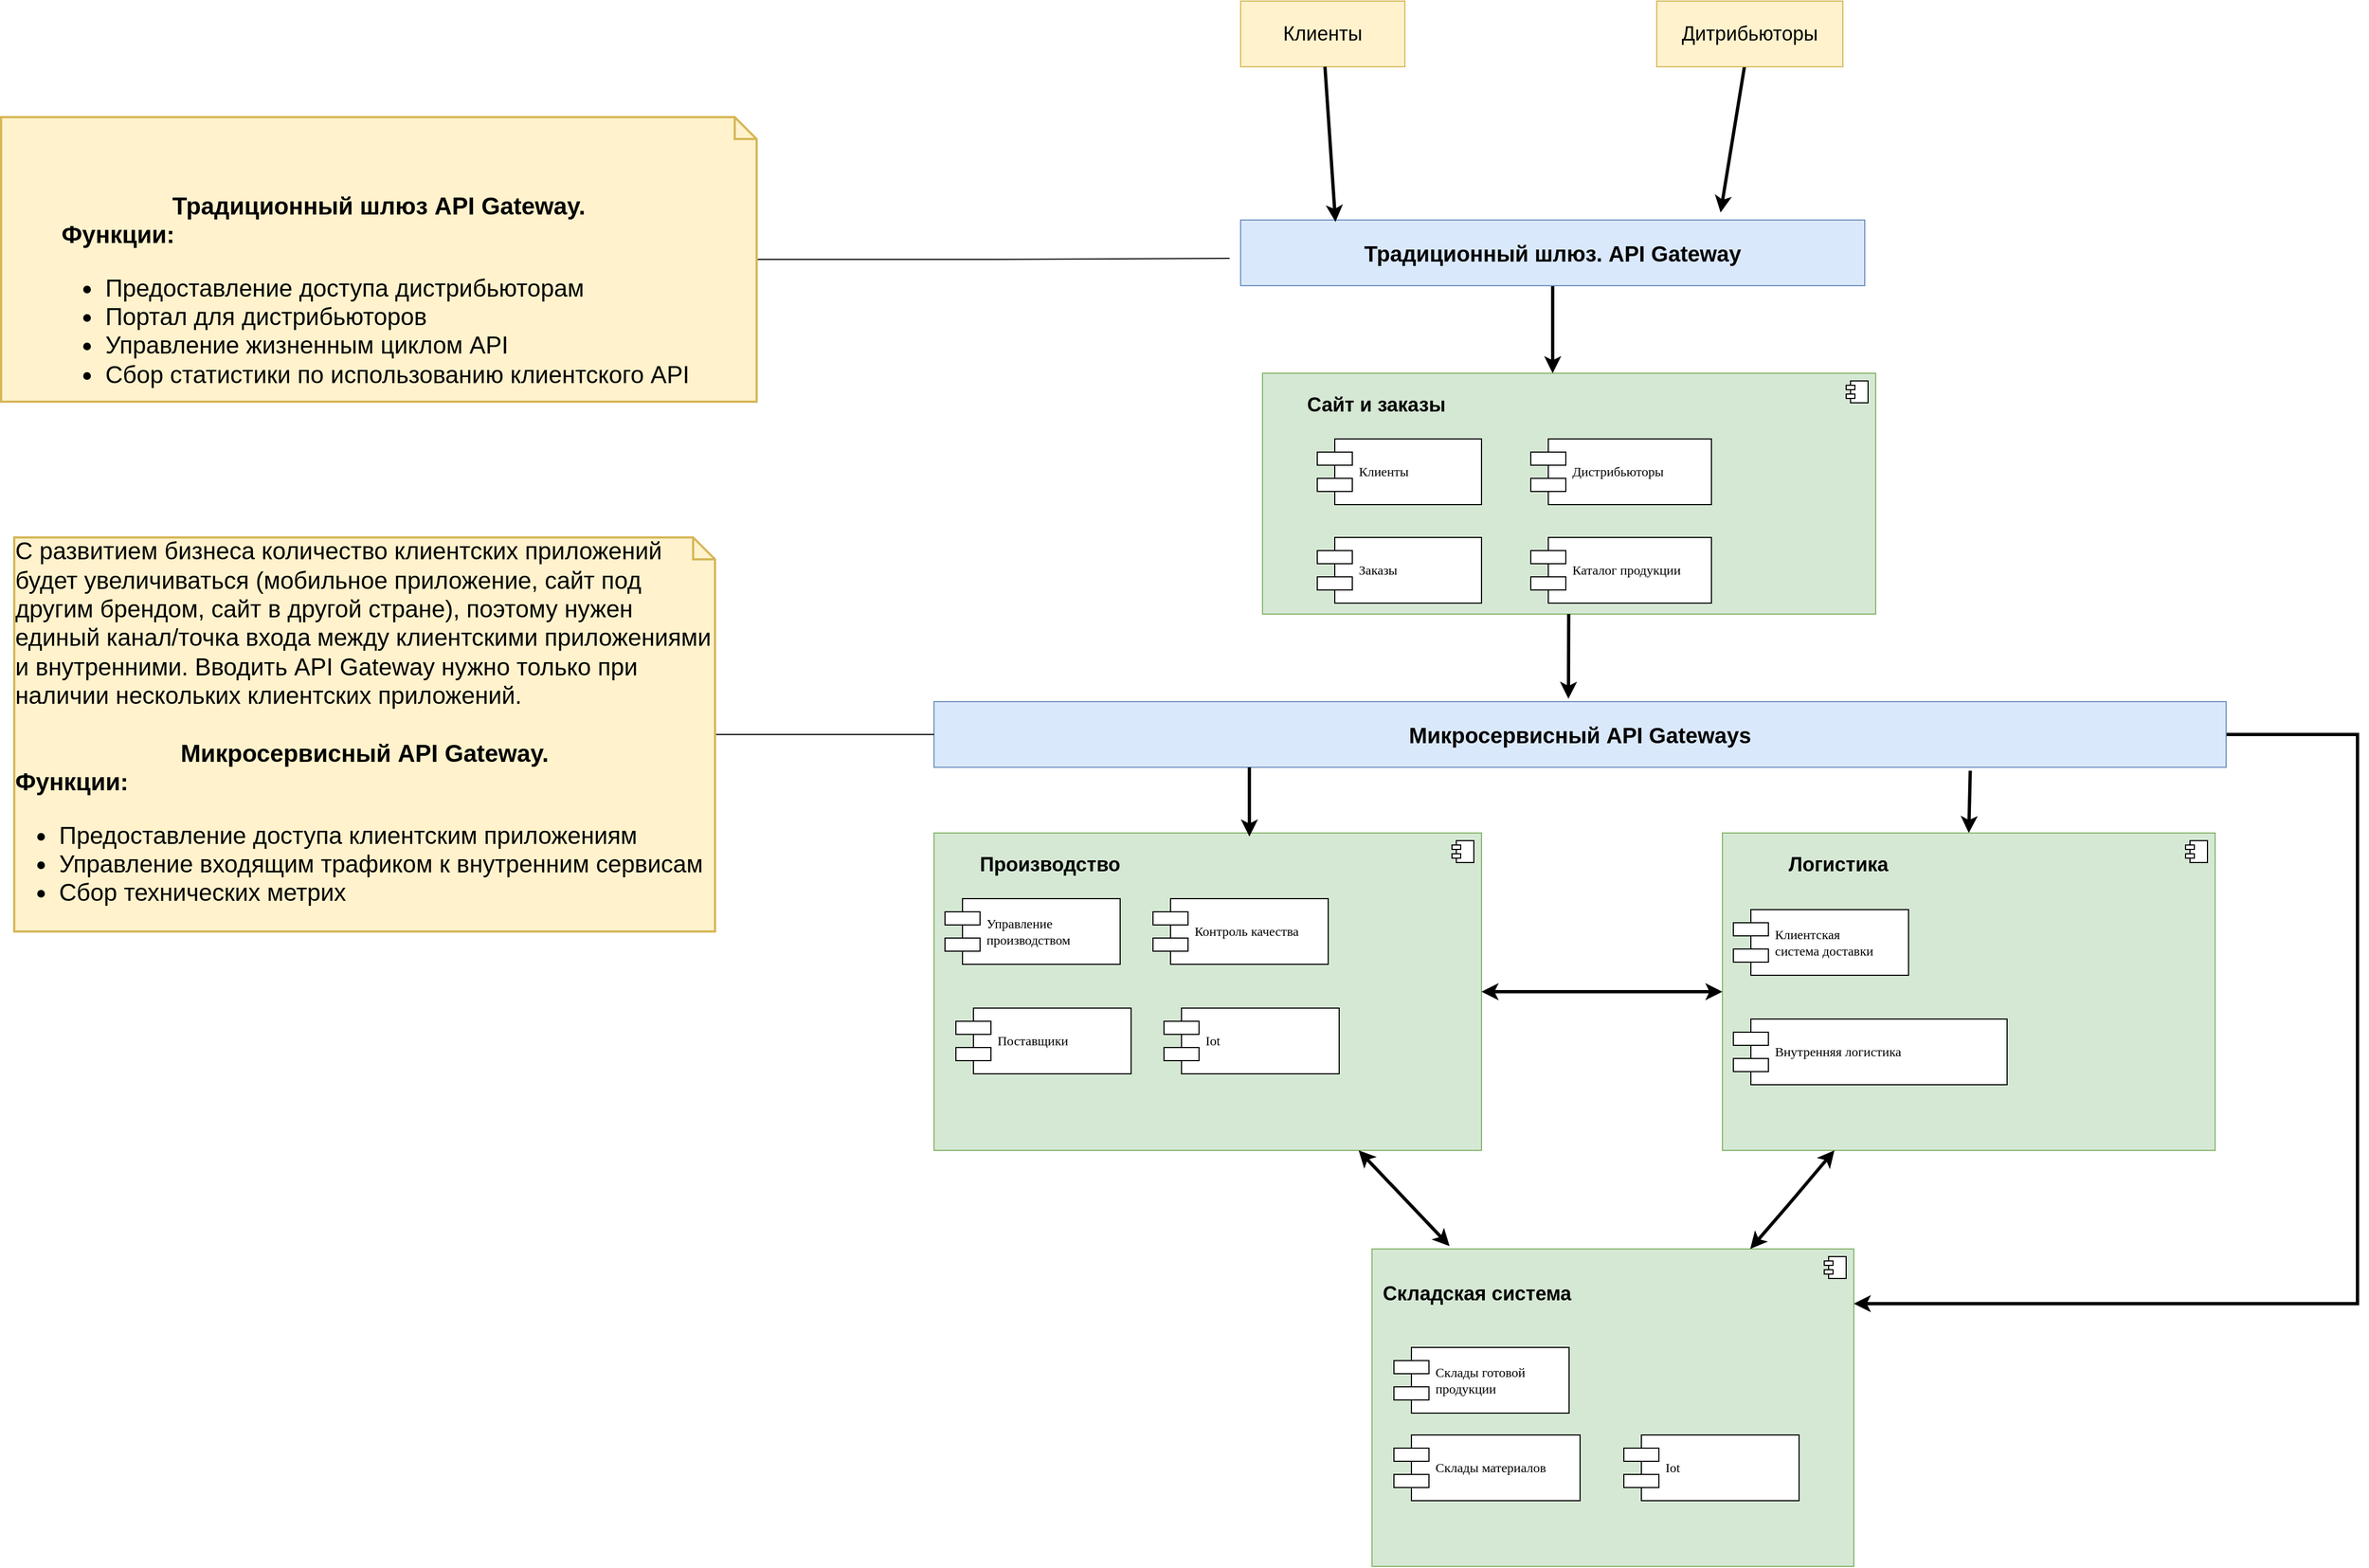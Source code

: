 <mxfile version="22.1.4" type="github">
  <diagram name="Page-1" id="5f0bae14-7c28-e335-631c-24af17079c00">
    <mxGraphModel dx="3149" dy="1964" grid="1" gridSize="10" guides="1" tooltips="1" connect="1" arrows="1" fold="1" page="1" pageScale="1" pageWidth="1100" pageHeight="850" background="none" math="0" shadow="0">
      <root>
        <mxCell id="0" />
        <mxCell id="1" parent="0" />
        <mxCell id="rUWtXKaS8bk8jJ0bzjvu-16" value="" style="group" vertex="1" connectable="0" parent="1">
          <mxGeometry x="260" y="160" width="560" height="220" as="geometry" />
        </mxCell>
        <mxCell id="rUWtXKaS8bk8jJ0bzjvu-2" value="&lt;div style=&quot;font-size: 14px;&quot;&gt;&lt;div style=&quot;border-color: var(--border-color);&quot;&gt;&lt;br&gt;&lt;/div&gt;&lt;/div&gt;" style="html=1;dropTarget=0;whiteSpace=wrap;fillColor=#d5e8d4;strokeColor=#82b366;align=left;" vertex="1" parent="rUWtXKaS8bk8jJ0bzjvu-16">
          <mxGeometry width="560" height="220" as="geometry" />
        </mxCell>
        <mxCell id="rUWtXKaS8bk8jJ0bzjvu-3" value="" style="shape=module;jettyWidth=8;jettyHeight=4;" vertex="1" parent="rUWtXKaS8bk8jJ0bzjvu-2">
          <mxGeometry x="1" width="20" height="20" relative="1" as="geometry">
            <mxPoint x="-27" y="7" as="offset" />
          </mxGeometry>
        </mxCell>
        <mxCell id="rUWtXKaS8bk8jJ0bzjvu-14" value="&lt;font style=&quot;font-size: 18px;&quot;&gt;&lt;b&gt;Сайт и заказы&lt;/b&gt;&lt;/font&gt;" style="text;html=1;strokeColor=none;fillColor=none;align=center;verticalAlign=middle;whiteSpace=wrap;rounded=0;" vertex="1" parent="rUWtXKaS8bk8jJ0bzjvu-16">
          <mxGeometry x="7.89" y="9.57" width="192.11" height="38.26" as="geometry" />
        </mxCell>
        <mxCell id="rUWtXKaS8bk8jJ0bzjvu-20" value="Клиенты" style="shape=component;align=left;spacingLeft=36;rounded=0;shadow=0;comic=0;labelBackgroundColor=none;strokeWidth=1;fontFamily=Verdana;fontSize=12;html=1;" vertex="1" parent="rUWtXKaS8bk8jJ0bzjvu-16">
          <mxGeometry x="50" y="60" width="150" height="60" as="geometry" />
        </mxCell>
        <mxCell id="rUWtXKaS8bk8jJ0bzjvu-22" value="Заказы" style="shape=component;align=left;spacingLeft=36;rounded=0;shadow=0;comic=0;labelBackgroundColor=none;strokeWidth=1;fontFamily=Verdana;fontSize=12;html=1;" vertex="1" parent="rUWtXKaS8bk8jJ0bzjvu-16">
          <mxGeometry x="50" y="150" width="150" height="60" as="geometry" />
        </mxCell>
        <mxCell id="rUWtXKaS8bk8jJ0bzjvu-21" value="Дистрибьюторы" style="shape=component;align=left;spacingLeft=36;rounded=0;shadow=0;comic=0;labelBackgroundColor=none;strokeWidth=1;fontFamily=Verdana;fontSize=12;html=1;" vertex="1" parent="rUWtXKaS8bk8jJ0bzjvu-16">
          <mxGeometry x="245" y="60" width="165" height="60" as="geometry" />
        </mxCell>
        <mxCell id="rUWtXKaS8bk8jJ0bzjvu-23" value="Каталог продукции" style="shape=component;align=left;spacingLeft=36;rounded=0;shadow=0;comic=0;labelBackgroundColor=none;strokeWidth=1;fontFamily=Verdana;fontSize=12;html=1;" vertex="1" parent="rUWtXKaS8bk8jJ0bzjvu-16">
          <mxGeometry x="245" y="150" width="165" height="60" as="geometry" />
        </mxCell>
        <mxCell id="rUWtXKaS8bk8jJ0bzjvu-28" value="&lt;font style=&quot;font-size: 18px;&quot;&gt;Клиенты&lt;/font&gt;" style="rounded=0;whiteSpace=wrap;html=1;fillColor=#fff2cc;strokeColor=#d6b656;" vertex="1" parent="1">
          <mxGeometry x="240" y="-180" width="150" height="60" as="geometry" />
        </mxCell>
        <mxCell id="rUWtXKaS8bk8jJ0bzjvu-67" style="rounded=0;orthogonalLoop=1;jettySize=auto;html=1;strokeWidth=3;entryX=0.769;entryY=-0.114;entryDx=0;entryDy=0;entryPerimeter=0;" edge="1" parent="1" source="rUWtXKaS8bk8jJ0bzjvu-29" target="rUWtXKaS8bk8jJ0bzjvu-30">
          <mxGeometry relative="1" as="geometry" />
        </mxCell>
        <mxCell id="rUWtXKaS8bk8jJ0bzjvu-29" value="&lt;font style=&quot;font-size: 18px;&quot;&gt;Дитрибьюторы&lt;/font&gt;" style="rounded=0;whiteSpace=wrap;html=1;fillColor=#fff2cc;strokeColor=#d6b656;" vertex="1" parent="1">
          <mxGeometry x="620" y="-180" width="170" height="60" as="geometry" />
        </mxCell>
        <mxCell id="rUWtXKaS8bk8jJ0bzjvu-69" style="edgeStyle=orthogonalEdgeStyle;rounded=0;orthogonalLoop=1;jettySize=auto;html=1;strokeWidth=3;" edge="1" parent="1" source="rUWtXKaS8bk8jJ0bzjvu-30">
          <mxGeometry relative="1" as="geometry">
            <mxPoint x="525" y="160" as="targetPoint" />
          </mxGeometry>
        </mxCell>
        <mxCell id="rUWtXKaS8bk8jJ0bzjvu-30" value="&lt;font style=&quot;font-size: 20px;&quot;&gt;&lt;b&gt;Традиционный шлюз. API Gateway&lt;/b&gt;&lt;/font&gt;" style="rounded=0;whiteSpace=wrap;html=1;fillColor=#dae8fc;strokeColor=#6c8ebf;" vertex="1" parent="1">
          <mxGeometry x="240" y="20" width="570" height="60" as="geometry" />
        </mxCell>
        <mxCell id="rUWtXKaS8bk8jJ0bzjvu-73" style="rounded=0;orthogonalLoop=1;jettySize=auto;html=1;entryX=0.5;entryY=0;entryDx=0;entryDy=0;exitX=0.802;exitY=1.052;exitDx=0;exitDy=0;exitPerimeter=0;strokeWidth=3;" edge="1" parent="1" source="rUWtXKaS8bk8jJ0bzjvu-31" target="rUWtXKaS8bk8jJ0bzjvu-7">
          <mxGeometry relative="1" as="geometry">
            <mxPoint x="900" y="510" as="sourcePoint" />
          </mxGeometry>
        </mxCell>
        <mxCell id="rUWtXKaS8bk8jJ0bzjvu-75" style="edgeStyle=orthogonalEdgeStyle;rounded=0;orthogonalLoop=1;jettySize=auto;html=1;strokeWidth=3;" edge="1" parent="1" source="rUWtXKaS8bk8jJ0bzjvu-31" target="rUWtXKaS8bk8jJ0bzjvu-9">
          <mxGeometry relative="1" as="geometry">
            <mxPoint x="1320" y="1110" as="targetPoint" />
            <Array as="points">
              <mxPoint x="1260" y="490" />
              <mxPoint x="1260" y="1010" />
            </Array>
          </mxGeometry>
        </mxCell>
        <mxCell id="rUWtXKaS8bk8jJ0bzjvu-31" value="&lt;font style=&quot;font-size: 20px;&quot;&gt;&lt;b&gt;Микросервисный API Gateways&lt;/b&gt;&lt;/font&gt;" style="rounded=0;whiteSpace=wrap;html=1;fillColor=#dae8fc;strokeColor=#6c8ebf;" vertex="1" parent="1">
          <mxGeometry x="-40" y="460" width="1180" height="60" as="geometry" />
        </mxCell>
        <mxCell id="rUWtXKaS8bk8jJ0bzjvu-50" value="" style="group" vertex="1" connectable="0" parent="1">
          <mxGeometry x="-40" y="580" width="500" height="290" as="geometry" />
        </mxCell>
        <mxCell id="rUWtXKaS8bk8jJ0bzjvu-5" value="" style="html=1;dropTarget=0;whiteSpace=wrap;fillColor=#d5e8d4;strokeColor=#82b366;align=left;" vertex="1" parent="rUWtXKaS8bk8jJ0bzjvu-50">
          <mxGeometry width="500" height="290" as="geometry" />
        </mxCell>
        <mxCell id="rUWtXKaS8bk8jJ0bzjvu-6" value="" style="shape=module;jettyWidth=8;jettyHeight=4;" vertex="1" parent="rUWtXKaS8bk8jJ0bzjvu-5">
          <mxGeometry x="1" width="20" height="20" relative="1" as="geometry">
            <mxPoint x="-27" y="7" as="offset" />
          </mxGeometry>
        </mxCell>
        <mxCell id="rUWtXKaS8bk8jJ0bzjvu-40" value="Управление &lt;br&gt;производством&amp;nbsp;" style="shape=component;align=left;spacingLeft=36;rounded=0;shadow=0;comic=0;labelBackgroundColor=none;strokeWidth=1;fontFamily=Verdana;fontSize=12;html=1;" vertex="1" parent="rUWtXKaS8bk8jJ0bzjvu-50">
          <mxGeometry x="10" y="60" width="160" height="60" as="geometry" />
        </mxCell>
        <mxCell id="rUWtXKaS8bk8jJ0bzjvu-41" value="Контроль качества" style="shape=component;align=left;spacingLeft=36;rounded=0;shadow=0;comic=0;labelBackgroundColor=none;strokeWidth=1;fontFamily=Verdana;fontSize=12;html=1;" vertex="1" parent="rUWtXKaS8bk8jJ0bzjvu-50">
          <mxGeometry x="200" y="60" width="160" height="60" as="geometry" />
        </mxCell>
        <mxCell id="rUWtXKaS8bk8jJ0bzjvu-42" value="Поставщики" style="shape=component;align=left;spacingLeft=36;rounded=0;shadow=0;comic=0;labelBackgroundColor=none;strokeWidth=1;fontFamily=Verdana;fontSize=12;html=1;" vertex="1" parent="rUWtXKaS8bk8jJ0bzjvu-50">
          <mxGeometry x="20" y="160" width="160" height="60" as="geometry" />
        </mxCell>
        <mxCell id="rUWtXKaS8bk8jJ0bzjvu-43" value="Iot" style="shape=component;align=left;spacingLeft=36;rounded=0;shadow=0;comic=0;labelBackgroundColor=none;strokeWidth=1;fontFamily=Verdana;fontSize=12;html=1;" vertex="1" parent="rUWtXKaS8bk8jJ0bzjvu-50">
          <mxGeometry x="210" y="160" width="160" height="60" as="geometry" />
        </mxCell>
        <mxCell id="rUWtXKaS8bk8jJ0bzjvu-49" value="&lt;span style=&quot;font-size: 18px;&quot;&gt;&lt;b&gt;Производство&lt;/b&gt;&lt;/span&gt;" style="text;html=1;strokeColor=none;fillColor=none;align=center;verticalAlign=middle;whiteSpace=wrap;rounded=0;" vertex="1" parent="rUWtXKaS8bk8jJ0bzjvu-50">
          <mxGeometry x="10" y="10" width="192.11" height="38.26" as="geometry" />
        </mxCell>
        <mxCell id="rUWtXKaS8bk8jJ0bzjvu-55" value="" style="group" vertex="1" connectable="0" parent="1">
          <mxGeometry x="360" y="960" width="440" height="290" as="geometry" />
        </mxCell>
        <mxCell id="rUWtXKaS8bk8jJ0bzjvu-9" value="&lt;div style=&quot;font-size: 14px;&quot;&gt;&lt;div style=&quot;border-color: var(--border-color);&quot;&gt;&lt;div style=&quot;border-color: var(--border-color);&quot;&gt;&lt;br&gt;&lt;/div&gt;&lt;/div&gt;&lt;/div&gt;" style="html=1;dropTarget=0;whiteSpace=wrap;fillColor=#d5e8d4;strokeColor=#82b366;align=left;" vertex="1" parent="rUWtXKaS8bk8jJ0bzjvu-55">
          <mxGeometry width="440" height="290" as="geometry" />
        </mxCell>
        <mxCell id="rUWtXKaS8bk8jJ0bzjvu-10" value="" style="shape=module;jettyWidth=8;jettyHeight=4;" vertex="1" parent="rUWtXKaS8bk8jJ0bzjvu-9">
          <mxGeometry x="1" width="20" height="20" relative="1" as="geometry">
            <mxPoint x="-27" y="7" as="offset" />
          </mxGeometry>
        </mxCell>
        <mxCell id="rUWtXKaS8bk8jJ0bzjvu-44" value="Склады готовой&amp;nbsp;&lt;br&gt;продукции" style="shape=component;align=left;spacingLeft=36;rounded=0;shadow=0;comic=0;labelBackgroundColor=none;strokeWidth=1;fontFamily=Verdana;fontSize=12;html=1;" vertex="1" parent="rUWtXKaS8bk8jJ0bzjvu-55">
          <mxGeometry x="20" y="90" width="160" height="60" as="geometry" />
        </mxCell>
        <mxCell id="rUWtXKaS8bk8jJ0bzjvu-46" value="&lt;font style=&quot;font-size: 18px;&quot;&gt;&lt;b&gt;Складская система&lt;/b&gt;&lt;/font&gt;" style="text;html=1;strokeColor=none;fillColor=none;align=center;verticalAlign=middle;whiteSpace=wrap;rounded=0;" vertex="1" parent="rUWtXKaS8bk8jJ0bzjvu-55">
          <mxGeometry y="21.74" width="192.11" height="38.26" as="geometry" />
        </mxCell>
        <mxCell id="rUWtXKaS8bk8jJ0bzjvu-47" value="Склады материалов" style="shape=component;align=left;spacingLeft=36;rounded=0;shadow=0;comic=0;labelBackgroundColor=none;strokeWidth=1;fontFamily=Verdana;fontSize=12;html=1;" vertex="1" parent="rUWtXKaS8bk8jJ0bzjvu-55">
          <mxGeometry x="20" y="170" width="170" height="60" as="geometry" />
        </mxCell>
        <mxCell id="rUWtXKaS8bk8jJ0bzjvu-51" value="Iot" style="shape=component;align=left;spacingLeft=36;rounded=0;shadow=0;comic=0;labelBackgroundColor=none;strokeWidth=1;fontFamily=Verdana;fontSize=12;html=1;" vertex="1" parent="rUWtXKaS8bk8jJ0bzjvu-55">
          <mxGeometry x="230" y="170" width="160" height="60" as="geometry" />
        </mxCell>
        <mxCell id="rUWtXKaS8bk8jJ0bzjvu-56" value="" style="group" vertex="1" connectable="0" parent="1">
          <mxGeometry x="680" y="580" width="450" height="290" as="geometry" />
        </mxCell>
        <mxCell id="rUWtXKaS8bk8jJ0bzjvu-7" value="&lt;div style=&quot;font-size: 14px;&quot;&gt;&lt;div style=&quot;border-color: var(--border-color);&quot;&gt;&lt;div style=&quot;border-color: var(--border-color);&quot;&gt;&lt;div style=&quot;border-color: var(--border-color);&quot;&gt;&lt;br&gt;&lt;/div&gt;&lt;/div&gt;&lt;/div&gt;&lt;/div&gt;" style="html=1;dropTarget=0;whiteSpace=wrap;fillColor=#d5e8d4;strokeColor=#82b366;align=left;" vertex="1" parent="rUWtXKaS8bk8jJ0bzjvu-56">
          <mxGeometry width="450" height="290" as="geometry" />
        </mxCell>
        <mxCell id="rUWtXKaS8bk8jJ0bzjvu-8" value="" style="shape=module;jettyWidth=8;jettyHeight=4;" vertex="1" parent="rUWtXKaS8bk8jJ0bzjvu-7">
          <mxGeometry x="1" width="20" height="20" relative="1" as="geometry">
            <mxPoint x="-27" y="7" as="offset" />
          </mxGeometry>
        </mxCell>
        <mxCell id="rUWtXKaS8bk8jJ0bzjvu-52" value="&lt;font style=&quot;font-size: 18px;&quot;&gt;&lt;b&gt;Логистика&lt;/b&gt;&lt;/font&gt;" style="text;html=1;strokeColor=none;fillColor=none;align=center;verticalAlign=middle;whiteSpace=wrap;rounded=0;" vertex="1" parent="rUWtXKaS8bk8jJ0bzjvu-56">
          <mxGeometry x="10" y="10" width="192.11" height="38.26" as="geometry" />
        </mxCell>
        <mxCell id="rUWtXKaS8bk8jJ0bzjvu-53" value="Клиентская &lt;br&gt;система доставки" style="shape=component;align=left;spacingLeft=36;rounded=0;shadow=0;comic=0;labelBackgroundColor=none;strokeWidth=1;fontFamily=Verdana;fontSize=12;html=1;" vertex="1" parent="rUWtXKaS8bk8jJ0bzjvu-56">
          <mxGeometry x="10" y="70" width="160" height="60" as="geometry" />
        </mxCell>
        <mxCell id="rUWtXKaS8bk8jJ0bzjvu-54" value="Внутренняя логистика" style="shape=component;align=left;spacingLeft=36;rounded=0;shadow=0;comic=0;labelBackgroundColor=none;strokeWidth=1;fontFamily=Verdana;fontSize=12;html=1;" vertex="1" parent="rUWtXKaS8bk8jJ0bzjvu-56">
          <mxGeometry x="10" y="170" width="250" height="60" as="geometry" />
        </mxCell>
        <mxCell id="rUWtXKaS8bk8jJ0bzjvu-60" style="edgeStyle=orthogonalEdgeStyle;rounded=0;orthogonalLoop=1;jettySize=auto;html=1;endArrow=none;endFill=0;" edge="1" parent="1" source="rUWtXKaS8bk8jJ0bzjvu-59">
          <mxGeometry relative="1" as="geometry">
            <mxPoint x="230" y="55" as="targetPoint" />
          </mxGeometry>
        </mxCell>
        <mxCell id="rUWtXKaS8bk8jJ0bzjvu-59" value="&lt;font color=&quot;#000000&quot; style=&quot;font-size: 22px;&quot;&gt;&lt;b&gt;&lt;br&gt;&lt;br&gt;&lt;br&gt;Традиционный шлюз API Gateway.&lt;/b&gt;&lt;br&gt;&lt;div style=&quot;font-weight: bold; text-align: left;&quot;&gt;&lt;b style=&quot;background-color: initial;&quot;&gt;Функции:&amp;nbsp;&lt;/b&gt;&lt;/div&gt;&lt;div style=&quot;text-align: left;&quot;&gt;&lt;ul style=&quot;&quot;&gt;&lt;li style=&quot;&quot;&gt;&lt;span style=&quot;background-color: initial;&quot;&gt;Предоставление доступа дистрибьюторам&lt;/span&gt;&lt;/li&gt;&lt;li style=&quot;&quot;&gt;Портал для дистрибьюторов&lt;/li&gt;&lt;li style=&quot;&quot;&gt;Управление жизненным циклом API&lt;/li&gt;&lt;li style=&quot;&quot;&gt;&lt;span style=&quot;background-color: initial;&quot;&gt;Сбор статистики по использованию клиентского API&amp;nbsp;&lt;/span&gt;&lt;/li&gt;&lt;/ul&gt;&lt;/div&gt;&lt;/font&gt;" style="shape=note;strokeWidth=2;fontSize=14;size=20;whiteSpace=wrap;html=1;fillColor=#FFF2CC;strokeColor=#d6b656;" vertex="1" parent="1">
          <mxGeometry x="-892" y="-74" width="690" height="260" as="geometry" />
        </mxCell>
        <mxCell id="rUWtXKaS8bk8jJ0bzjvu-61" style="rounded=0;orthogonalLoop=1;jettySize=auto;html=1;entryX=0.161;entryY=-0.009;entryDx=0;entryDy=0;entryPerimeter=0;startArrow=classic;startFill=1;strokeWidth=3;" edge="1" parent="1" source="rUWtXKaS8bk8jJ0bzjvu-5" target="rUWtXKaS8bk8jJ0bzjvu-9">
          <mxGeometry relative="1" as="geometry" />
        </mxCell>
        <mxCell id="rUWtXKaS8bk8jJ0bzjvu-62" style="edgeStyle=orthogonalEdgeStyle;rounded=0;orthogonalLoop=1;jettySize=auto;html=1;startArrow=classic;startFill=1;strokeWidth=3;" edge="1" parent="1" source="rUWtXKaS8bk8jJ0bzjvu-5" target="rUWtXKaS8bk8jJ0bzjvu-7">
          <mxGeometry relative="1" as="geometry" />
        </mxCell>
        <mxCell id="rUWtXKaS8bk8jJ0bzjvu-63" style="rounded=0;orthogonalLoop=1;jettySize=auto;html=1;endArrow=classic;endFill=1;startArrow=classic;startFill=1;strokeWidth=3;" edge="1" parent="1" source="rUWtXKaS8bk8jJ0bzjvu-9" target="rUWtXKaS8bk8jJ0bzjvu-7">
          <mxGeometry relative="1" as="geometry">
            <Array as="points">
              <mxPoint x="740" y="920" />
            </Array>
          </mxGeometry>
        </mxCell>
        <mxCell id="rUWtXKaS8bk8jJ0bzjvu-65" style="rounded=0;orthogonalLoop=1;jettySize=auto;html=1;entryX=0;entryY=0.5;entryDx=0;entryDy=0;endArrow=none;endFill=0;" edge="1" parent="1" source="rUWtXKaS8bk8jJ0bzjvu-64" target="rUWtXKaS8bk8jJ0bzjvu-31">
          <mxGeometry relative="1" as="geometry" />
        </mxCell>
        <mxCell id="rUWtXKaS8bk8jJ0bzjvu-64" value="&lt;div style=&quot;text-align: left;&quot;&gt;&lt;span style=&quot;font-size: 22px; background-color: initial;&quot;&gt;С развитием бизнеса количество клиентских приложений будет увеличиваться (мобильное приложение, сайт под другим брендом, сайт в другой стране), поэтому нужен единый канал/точка входа между клиентскими приложениями и внутренними.&lt;/span&gt;&lt;b style=&quot;font-size: 22px; background-color: initial;&quot;&gt;&amp;nbsp;&lt;/b&gt;&lt;span style=&quot;font-size: 22px; background-color: initial;&quot;&gt;Вводить API Gateway нужно только при наличии нескольких клиентских приложений.&amp;nbsp; &lt;/span&gt;&lt;b style=&quot;font-size: 22px; background-color: initial;&quot;&gt;&amp;nbsp; &amp;nbsp;&lt;/b&gt;&lt;/div&gt;&lt;font color=&quot;#000000&quot; style=&quot;font-size: 22px;&quot;&gt;&lt;b&gt;&lt;br&gt;Микросервисный API Gateway.&lt;/b&gt;&lt;br&gt;&lt;div style=&quot;font-weight: bold; text-align: left;&quot;&gt;&lt;b style=&quot;background-color: initial;&quot;&gt;Функции:&amp;nbsp;&lt;/b&gt;&lt;/div&gt;&lt;div style=&quot;text-align: left;&quot;&gt;&lt;ul style=&quot;&quot;&gt;&lt;li style=&quot;&quot;&gt;&lt;span style=&quot;background-color: initial;&quot;&gt;Предоставление доступа клиентским приложениям&lt;/span&gt;&lt;/li&gt;&lt;li style=&quot;&quot;&gt;Управление входящим трафиком к внутренним сервисам&lt;/li&gt;&lt;li style=&quot;&quot;&gt;Сбор технических метрих&amp;nbsp;&lt;/li&gt;&lt;/ul&gt;&lt;/div&gt;&lt;/font&gt;" style="shape=note;strokeWidth=2;fontSize=14;size=20;whiteSpace=wrap;html=1;fillColor=#FFF2CC;strokeColor=#d6b656;" vertex="1" parent="1">
          <mxGeometry x="-880" y="310" width="640" height="360" as="geometry" />
        </mxCell>
        <mxCell id="rUWtXKaS8bk8jJ0bzjvu-66" style="rounded=0;orthogonalLoop=1;jettySize=auto;html=1;entryX=0.152;entryY=0.029;entryDx=0;entryDy=0;entryPerimeter=0;strokeWidth=3;" edge="1" parent="1" source="rUWtXKaS8bk8jJ0bzjvu-28" target="rUWtXKaS8bk8jJ0bzjvu-30">
          <mxGeometry relative="1" as="geometry" />
        </mxCell>
        <mxCell id="rUWtXKaS8bk8jJ0bzjvu-70" style="rounded=0;orthogonalLoop=1;jettySize=auto;html=1;entryX=0.491;entryY=-0.043;entryDx=0;entryDy=0;entryPerimeter=0;strokeWidth=3;" edge="1" parent="1" source="rUWtXKaS8bk8jJ0bzjvu-2" target="rUWtXKaS8bk8jJ0bzjvu-31">
          <mxGeometry relative="1" as="geometry" />
        </mxCell>
        <mxCell id="rUWtXKaS8bk8jJ0bzjvu-72" style="edgeStyle=orthogonalEdgeStyle;rounded=0;orthogonalLoop=1;jettySize=auto;html=1;entryX=0.576;entryY=0.011;entryDx=0;entryDy=0;entryPerimeter=0;strokeWidth=3;" edge="1" parent="1" source="rUWtXKaS8bk8jJ0bzjvu-31" target="rUWtXKaS8bk8jJ0bzjvu-5">
          <mxGeometry relative="1" as="geometry">
            <Array as="points">
              <mxPoint x="248" y="530" />
              <mxPoint x="248" y="530" />
            </Array>
          </mxGeometry>
        </mxCell>
      </root>
    </mxGraphModel>
  </diagram>
</mxfile>
